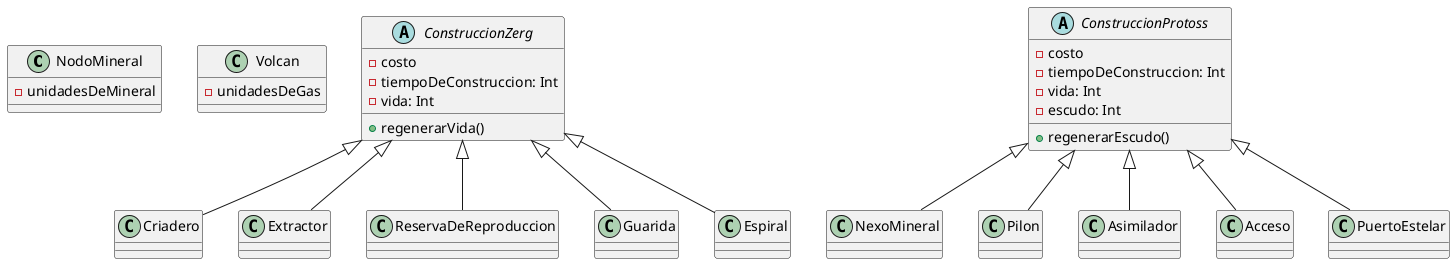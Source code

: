@startuml

class NodoMineral {
-unidadesDeMineral
}

class Volcan{
-unidadesDeGas
}

abstract class ConstruccionZerg {
-costo
-tiempoDeConstruccion: Int
-vida: Int
+regenerarVida()
}

class Criadero{

}

class Extractor{

}

class ReservaDeReproduccion{

}

class Guarida{

}

class Espiral{

}

ConstruccionZerg <|-- Criadero
ConstruccionZerg <|-- Extractor
ConstruccionZerg <|-- ReservaDeReproduccion
ConstruccionZerg <|-- Guarida
ConstruccionZerg <|-- Espiral

abstract class ConstruccionProtoss {
-costo
-tiempoDeConstruccion: Int
-vida: Int
-escudo: Int
+regenerarEscudo()
}

class NexoMineral{

}

class Pilon{

}

class Asimilador{

}

class Acceso{

}

class PuertoEstelar{

}

ConstruccionProtoss <|-- NexoMineral
ConstruccionProtoss <|-- Pilon
ConstruccionProtoss <|-- Asimilador
ConstruccionProtoss <|-- Acceso
ConstruccionProtoss <|-- PuertoEstelar

@enduml